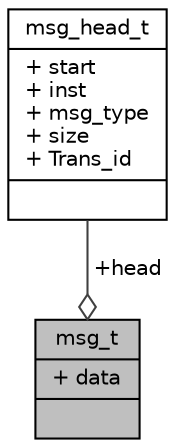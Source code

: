 digraph "msg_t"
{
 // LATEX_PDF_SIZE
  edge [fontname="Helvetica",fontsize="10",labelfontname="Helvetica",labelfontsize="10"];
  node [fontname="Helvetica",fontsize="10",shape=record];
  Node1 [label="{msg_t\n|+ data\l|}",height=0.2,width=0.4,color="black", fillcolor="grey75", style="filled", fontcolor="black",tooltip="Definition de la structure d'un message a envoyer sur un socket:"];
  Node2 -> Node1 [color="grey25",fontsize="10",style="solid",label=" +head" ,arrowhead="odiamond",fontname="Helvetica"];
  Node2 [label="{msg_head_t\n|+ start\l+ inst\l+ msg_type\l+ size\l+ Trans_id\l|}",height=0.2,width=0.4,color="black", fillcolor="white", style="filled",URL="$structmsg__head__t.html",tooltip="Entete des messages de RRM/CMM/RRC."];
}
